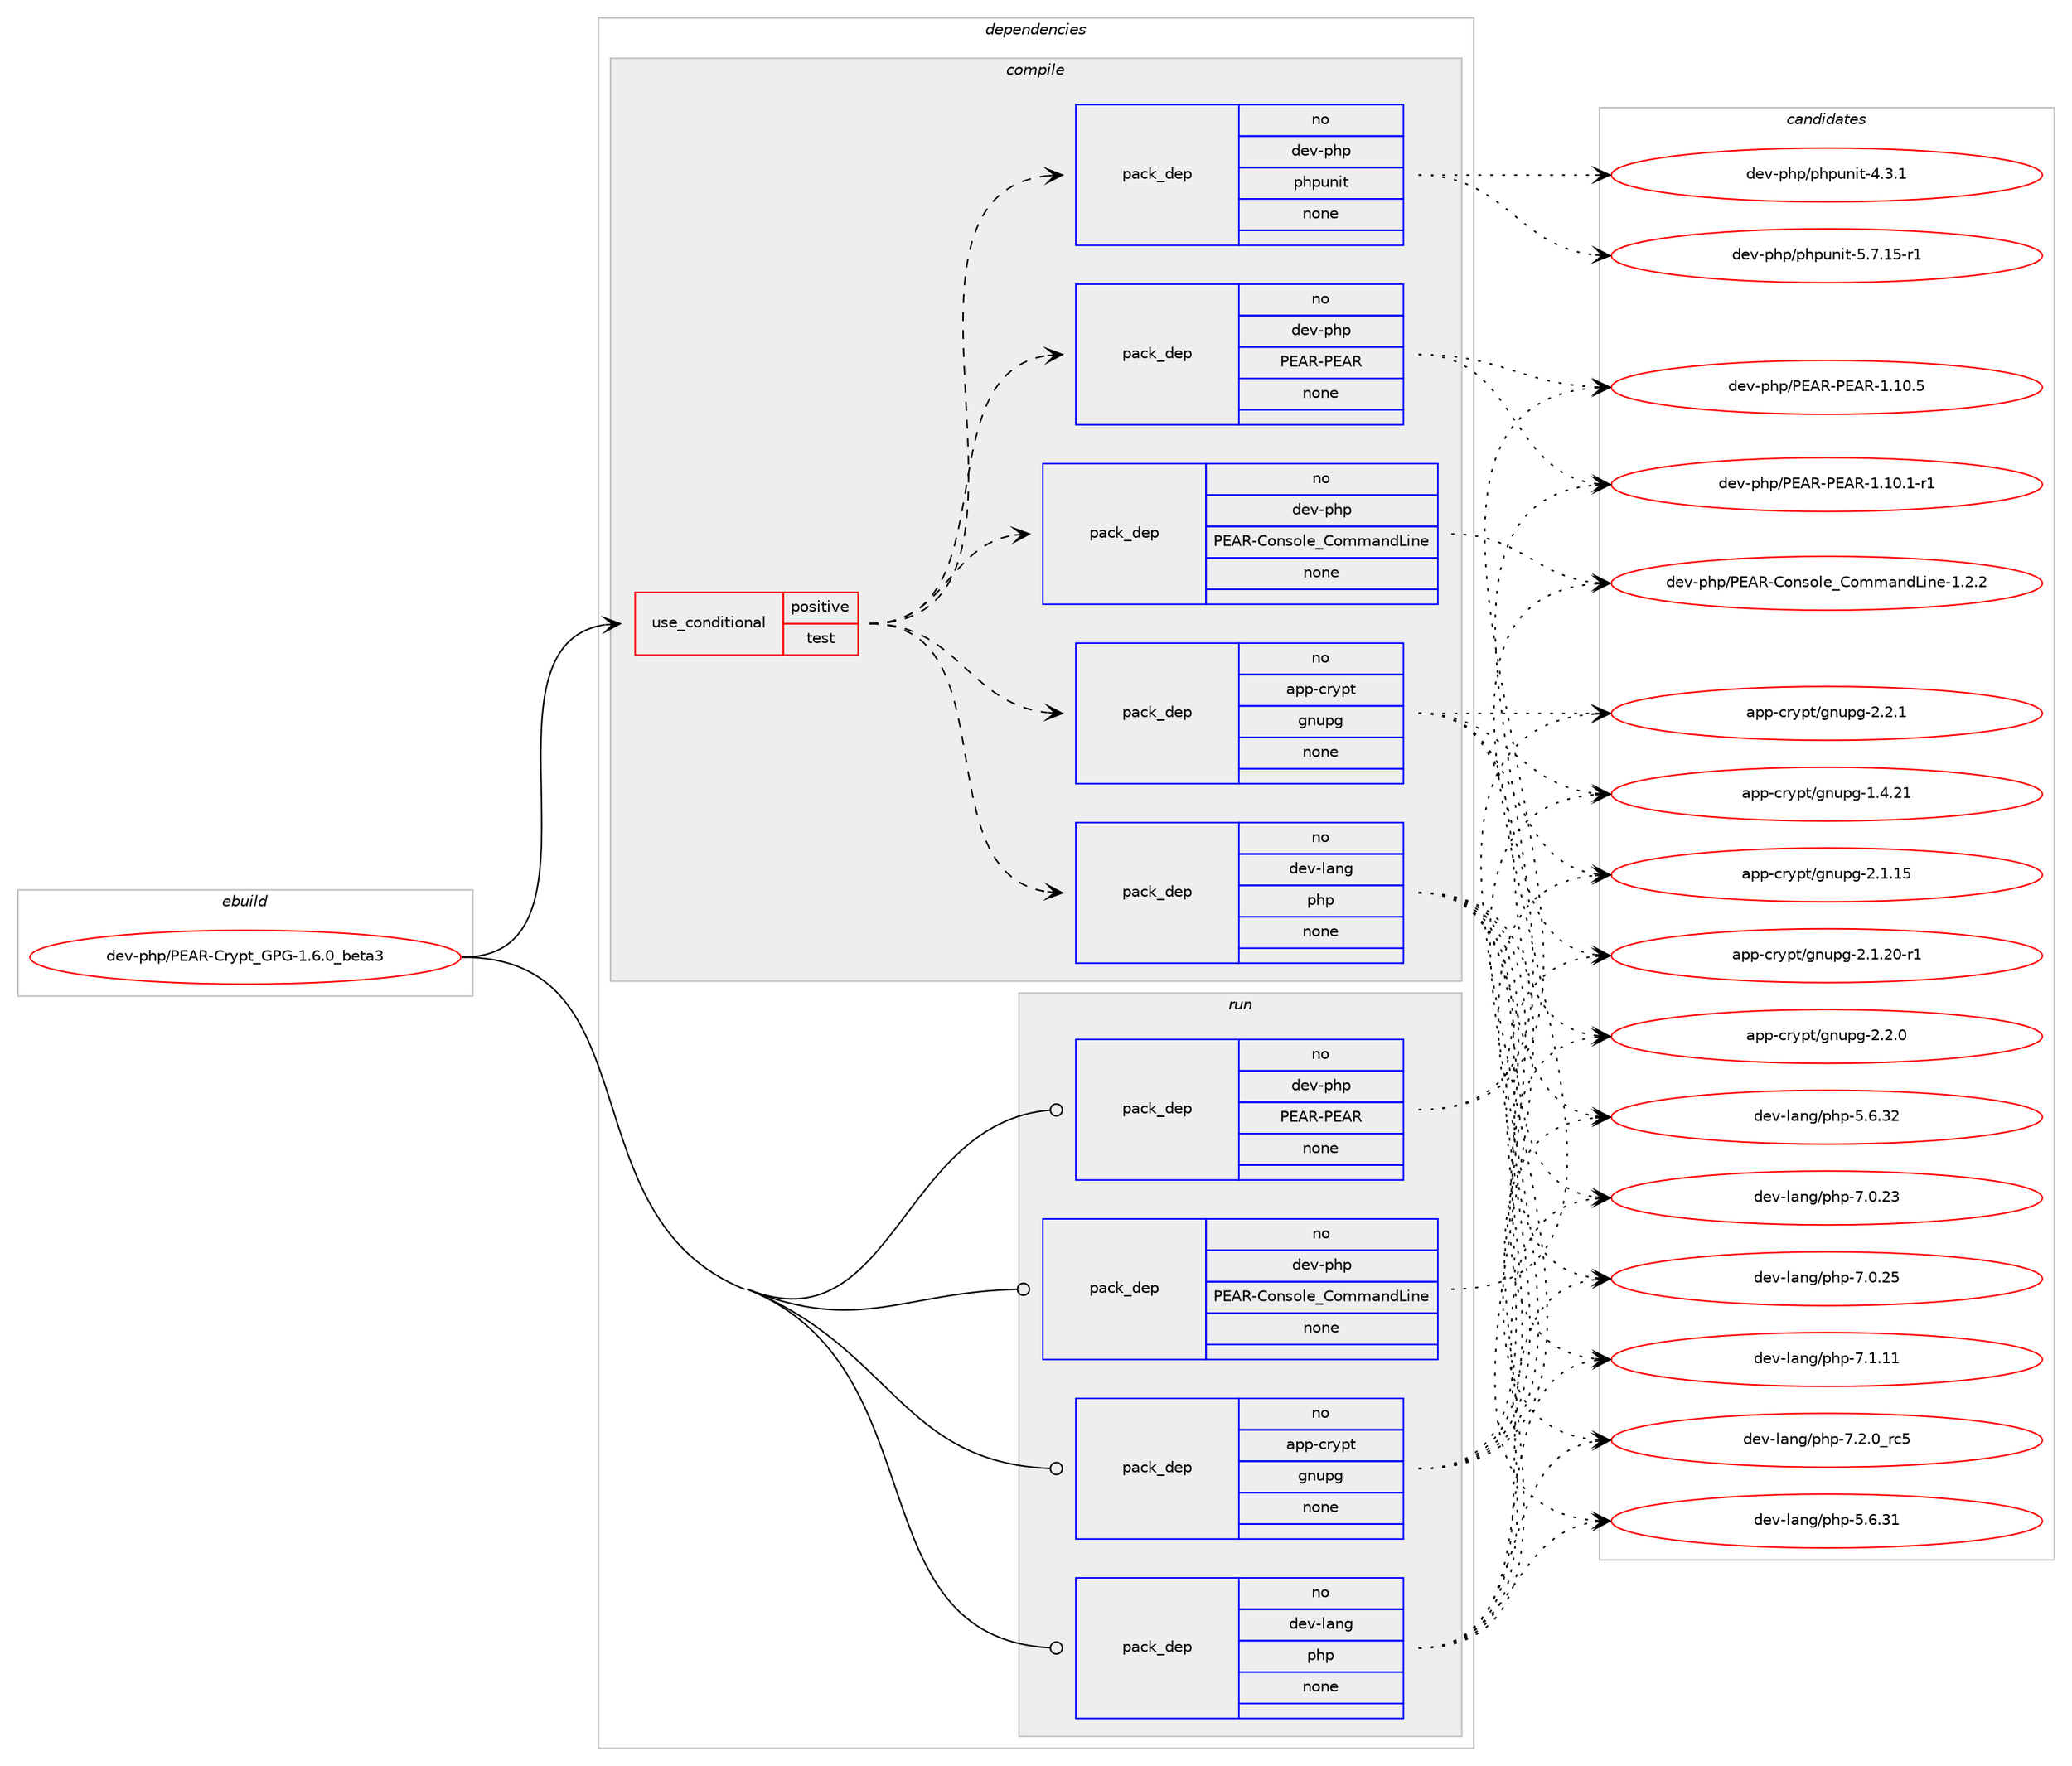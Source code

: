 digraph prolog {

# *************
# Graph options
# *************

newrank=true;
concentrate=true;
compound=true;
graph [rankdir=LR,fontname=Helvetica,fontsize=10,ranksep=1.5];#, ranksep=2.5, nodesep=0.2];
edge  [arrowhead=vee];
node  [fontname=Helvetica,fontsize=10];

# **********
# The ebuild
# **********

subgraph cluster_leftcol {
color=gray;
rank=same;
label=<<i>ebuild</i>>;
id [label="dev-php/PEAR-Crypt_GPG-1.6.0_beta3", color=red, width=4, href="../dev-php/PEAR-Crypt_GPG-1.6.0_beta3.svg"];
}

# ****************
# The dependencies
# ****************

subgraph cluster_midcol {
color=gray;
label=<<i>dependencies</i>>;
subgraph cluster_compile {
fillcolor="#eeeeee";
style=filled;
label=<<i>compile</i>>;
subgraph cond28338 {
dependency141825 [label=<<TABLE BORDER="0" CELLBORDER="1" CELLSPACING="0" CELLPADDING="4"><TR><TD ROWSPAN="3" CELLPADDING="10">use_conditional</TD></TR><TR><TD>positive</TD></TR><TR><TD>test</TD></TR></TABLE>>, shape=none, color=red];
subgraph pack109791 {
dependency141826 [label=<<TABLE BORDER="0" CELLBORDER="1" CELLSPACING="0" CELLPADDING="4" WIDTH="220"><TR><TD ROWSPAN="6" CELLPADDING="30">pack_dep</TD></TR><TR><TD WIDTH="110">no</TD></TR><TR><TD>app-crypt</TD></TR><TR><TD>gnupg</TD></TR><TR><TD>none</TD></TR><TR><TD></TD></TR></TABLE>>, shape=none, color=blue];
}
dependency141825:e -> dependency141826:w [weight=20,style="dashed",arrowhead="vee"];
subgraph pack109792 {
dependency141827 [label=<<TABLE BORDER="0" CELLBORDER="1" CELLSPACING="0" CELLPADDING="4" WIDTH="220"><TR><TD ROWSPAN="6" CELLPADDING="30">pack_dep</TD></TR><TR><TD WIDTH="110">no</TD></TR><TR><TD>dev-lang</TD></TR><TR><TD>php</TD></TR><TR><TD>none</TD></TR><TR><TD></TD></TR></TABLE>>, shape=none, color=blue];
}
dependency141825:e -> dependency141827:w [weight=20,style="dashed",arrowhead="vee"];
subgraph pack109793 {
dependency141828 [label=<<TABLE BORDER="0" CELLBORDER="1" CELLSPACING="0" CELLPADDING="4" WIDTH="220"><TR><TD ROWSPAN="6" CELLPADDING="30">pack_dep</TD></TR><TR><TD WIDTH="110">no</TD></TR><TR><TD>dev-php</TD></TR><TR><TD>PEAR-Console_CommandLine</TD></TR><TR><TD>none</TD></TR><TR><TD></TD></TR></TABLE>>, shape=none, color=blue];
}
dependency141825:e -> dependency141828:w [weight=20,style="dashed",arrowhead="vee"];
subgraph pack109794 {
dependency141829 [label=<<TABLE BORDER="0" CELLBORDER="1" CELLSPACING="0" CELLPADDING="4" WIDTH="220"><TR><TD ROWSPAN="6" CELLPADDING="30">pack_dep</TD></TR><TR><TD WIDTH="110">no</TD></TR><TR><TD>dev-php</TD></TR><TR><TD>PEAR-PEAR</TD></TR><TR><TD>none</TD></TR><TR><TD></TD></TR></TABLE>>, shape=none, color=blue];
}
dependency141825:e -> dependency141829:w [weight=20,style="dashed",arrowhead="vee"];
subgraph pack109795 {
dependency141830 [label=<<TABLE BORDER="0" CELLBORDER="1" CELLSPACING="0" CELLPADDING="4" WIDTH="220"><TR><TD ROWSPAN="6" CELLPADDING="30">pack_dep</TD></TR><TR><TD WIDTH="110">no</TD></TR><TR><TD>dev-php</TD></TR><TR><TD>phpunit</TD></TR><TR><TD>none</TD></TR><TR><TD></TD></TR></TABLE>>, shape=none, color=blue];
}
dependency141825:e -> dependency141830:w [weight=20,style="dashed",arrowhead="vee"];
}
id:e -> dependency141825:w [weight=20,style="solid",arrowhead="vee"];
}
subgraph cluster_compileandrun {
fillcolor="#eeeeee";
style=filled;
label=<<i>compile and run</i>>;
}
subgraph cluster_run {
fillcolor="#eeeeee";
style=filled;
label=<<i>run</i>>;
subgraph pack109796 {
dependency141831 [label=<<TABLE BORDER="0" CELLBORDER="1" CELLSPACING="0" CELLPADDING="4" WIDTH="220"><TR><TD ROWSPAN="6" CELLPADDING="30">pack_dep</TD></TR><TR><TD WIDTH="110">no</TD></TR><TR><TD>app-crypt</TD></TR><TR><TD>gnupg</TD></TR><TR><TD>none</TD></TR><TR><TD></TD></TR></TABLE>>, shape=none, color=blue];
}
id:e -> dependency141831:w [weight=20,style="solid",arrowhead="odot"];
subgraph pack109797 {
dependency141832 [label=<<TABLE BORDER="0" CELLBORDER="1" CELLSPACING="0" CELLPADDING="4" WIDTH="220"><TR><TD ROWSPAN="6" CELLPADDING="30">pack_dep</TD></TR><TR><TD WIDTH="110">no</TD></TR><TR><TD>dev-lang</TD></TR><TR><TD>php</TD></TR><TR><TD>none</TD></TR><TR><TD></TD></TR></TABLE>>, shape=none, color=blue];
}
id:e -> dependency141832:w [weight=20,style="solid",arrowhead="odot"];
subgraph pack109798 {
dependency141833 [label=<<TABLE BORDER="0" CELLBORDER="1" CELLSPACING="0" CELLPADDING="4" WIDTH="220"><TR><TD ROWSPAN="6" CELLPADDING="30">pack_dep</TD></TR><TR><TD WIDTH="110">no</TD></TR><TR><TD>dev-php</TD></TR><TR><TD>PEAR-Console_CommandLine</TD></TR><TR><TD>none</TD></TR><TR><TD></TD></TR></TABLE>>, shape=none, color=blue];
}
id:e -> dependency141833:w [weight=20,style="solid",arrowhead="odot"];
subgraph pack109799 {
dependency141834 [label=<<TABLE BORDER="0" CELLBORDER="1" CELLSPACING="0" CELLPADDING="4" WIDTH="220"><TR><TD ROWSPAN="6" CELLPADDING="30">pack_dep</TD></TR><TR><TD WIDTH="110">no</TD></TR><TR><TD>dev-php</TD></TR><TR><TD>PEAR-PEAR</TD></TR><TR><TD>none</TD></TR><TR><TD></TD></TR></TABLE>>, shape=none, color=blue];
}
id:e -> dependency141834:w [weight=20,style="solid",arrowhead="odot"];
}
}

# **************
# The candidates
# **************

subgraph cluster_choices {
rank=same;
color=gray;
label=<<i>candidates</i>>;

subgraph choice109791 {
color=black;
nodesep=1;
choice9711211245991141211121164710311011711210345494652465049 [label="app-crypt/gnupg-1.4.21", color=red, width=4,href="../app-crypt/gnupg-1.4.21.svg"];
choice9711211245991141211121164710311011711210345504649464953 [label="app-crypt/gnupg-2.1.15", color=red, width=4,href="../app-crypt/gnupg-2.1.15.svg"];
choice97112112459911412111211647103110117112103455046494650484511449 [label="app-crypt/gnupg-2.1.20-r1", color=red, width=4,href="../app-crypt/gnupg-2.1.20-r1.svg"];
choice97112112459911412111211647103110117112103455046504648 [label="app-crypt/gnupg-2.2.0", color=red, width=4,href="../app-crypt/gnupg-2.2.0.svg"];
choice97112112459911412111211647103110117112103455046504649 [label="app-crypt/gnupg-2.2.1", color=red, width=4,href="../app-crypt/gnupg-2.2.1.svg"];
dependency141826:e -> choice9711211245991141211121164710311011711210345494652465049:w [style=dotted,weight="100"];
dependency141826:e -> choice9711211245991141211121164710311011711210345504649464953:w [style=dotted,weight="100"];
dependency141826:e -> choice97112112459911412111211647103110117112103455046494650484511449:w [style=dotted,weight="100"];
dependency141826:e -> choice97112112459911412111211647103110117112103455046504648:w [style=dotted,weight="100"];
dependency141826:e -> choice97112112459911412111211647103110117112103455046504649:w [style=dotted,weight="100"];
}
subgraph choice109792 {
color=black;
nodesep=1;
choice10010111845108971101034711210411245534654465149 [label="dev-lang/php-5.6.31", color=red, width=4,href="../dev-lang/php-5.6.31.svg"];
choice10010111845108971101034711210411245534654465150 [label="dev-lang/php-5.6.32", color=red, width=4,href="../dev-lang/php-5.6.32.svg"];
choice10010111845108971101034711210411245554648465051 [label="dev-lang/php-7.0.23", color=red, width=4,href="../dev-lang/php-7.0.23.svg"];
choice10010111845108971101034711210411245554648465053 [label="dev-lang/php-7.0.25", color=red, width=4,href="../dev-lang/php-7.0.25.svg"];
choice10010111845108971101034711210411245554649464949 [label="dev-lang/php-7.1.11", color=red, width=4,href="../dev-lang/php-7.1.11.svg"];
choice100101118451089711010347112104112455546504648951149953 [label="dev-lang/php-7.2.0_rc5", color=red, width=4,href="../dev-lang/php-7.2.0_rc5.svg"];
dependency141827:e -> choice10010111845108971101034711210411245534654465149:w [style=dotted,weight="100"];
dependency141827:e -> choice10010111845108971101034711210411245534654465150:w [style=dotted,weight="100"];
dependency141827:e -> choice10010111845108971101034711210411245554648465051:w [style=dotted,weight="100"];
dependency141827:e -> choice10010111845108971101034711210411245554648465053:w [style=dotted,weight="100"];
dependency141827:e -> choice10010111845108971101034711210411245554649464949:w [style=dotted,weight="100"];
dependency141827:e -> choice100101118451089711010347112104112455546504648951149953:w [style=dotted,weight="100"];
}
subgraph choice109793 {
color=black;
nodesep=1;
choice100101118451121041124780696582456711111011511110810195671111091099711010076105110101454946504650 [label="dev-php/PEAR-Console_CommandLine-1.2.2", color=red, width=4,href="../dev-php/PEAR-Console_CommandLine-1.2.2.svg"];
dependency141828:e -> choice100101118451121041124780696582456711111011511110810195671111091099711010076105110101454946504650:w [style=dotted,weight="100"];
}
subgraph choice109794 {
color=black;
nodesep=1;
choice1001011184511210411247806965824580696582454946494846494511449 [label="dev-php/PEAR-PEAR-1.10.1-r1", color=red, width=4,href="../dev-php/PEAR-PEAR-1.10.1-r1.svg"];
choice100101118451121041124780696582458069658245494649484653 [label="dev-php/PEAR-PEAR-1.10.5", color=red, width=4,href="../dev-php/PEAR-PEAR-1.10.5.svg"];
dependency141829:e -> choice1001011184511210411247806965824580696582454946494846494511449:w [style=dotted,weight="100"];
dependency141829:e -> choice100101118451121041124780696582458069658245494649484653:w [style=dotted,weight="100"];
}
subgraph choice109795 {
color=black;
nodesep=1;
choice1001011184511210411247112104112117110105116455246514649 [label="dev-php/phpunit-4.3.1", color=red, width=4,href="../dev-php/phpunit-4.3.1.svg"];
choice1001011184511210411247112104112117110105116455346554649534511449 [label="dev-php/phpunit-5.7.15-r1", color=red, width=4,href="../dev-php/phpunit-5.7.15-r1.svg"];
dependency141830:e -> choice1001011184511210411247112104112117110105116455246514649:w [style=dotted,weight="100"];
dependency141830:e -> choice1001011184511210411247112104112117110105116455346554649534511449:w [style=dotted,weight="100"];
}
subgraph choice109796 {
color=black;
nodesep=1;
choice9711211245991141211121164710311011711210345494652465049 [label="app-crypt/gnupg-1.4.21", color=red, width=4,href="../app-crypt/gnupg-1.4.21.svg"];
choice9711211245991141211121164710311011711210345504649464953 [label="app-crypt/gnupg-2.1.15", color=red, width=4,href="../app-crypt/gnupg-2.1.15.svg"];
choice97112112459911412111211647103110117112103455046494650484511449 [label="app-crypt/gnupg-2.1.20-r1", color=red, width=4,href="../app-crypt/gnupg-2.1.20-r1.svg"];
choice97112112459911412111211647103110117112103455046504648 [label="app-crypt/gnupg-2.2.0", color=red, width=4,href="../app-crypt/gnupg-2.2.0.svg"];
choice97112112459911412111211647103110117112103455046504649 [label="app-crypt/gnupg-2.2.1", color=red, width=4,href="../app-crypt/gnupg-2.2.1.svg"];
dependency141831:e -> choice9711211245991141211121164710311011711210345494652465049:w [style=dotted,weight="100"];
dependency141831:e -> choice9711211245991141211121164710311011711210345504649464953:w [style=dotted,weight="100"];
dependency141831:e -> choice97112112459911412111211647103110117112103455046494650484511449:w [style=dotted,weight="100"];
dependency141831:e -> choice97112112459911412111211647103110117112103455046504648:w [style=dotted,weight="100"];
dependency141831:e -> choice97112112459911412111211647103110117112103455046504649:w [style=dotted,weight="100"];
}
subgraph choice109797 {
color=black;
nodesep=1;
choice10010111845108971101034711210411245534654465149 [label="dev-lang/php-5.6.31", color=red, width=4,href="../dev-lang/php-5.6.31.svg"];
choice10010111845108971101034711210411245534654465150 [label="dev-lang/php-5.6.32", color=red, width=4,href="../dev-lang/php-5.6.32.svg"];
choice10010111845108971101034711210411245554648465051 [label="dev-lang/php-7.0.23", color=red, width=4,href="../dev-lang/php-7.0.23.svg"];
choice10010111845108971101034711210411245554648465053 [label="dev-lang/php-7.0.25", color=red, width=4,href="../dev-lang/php-7.0.25.svg"];
choice10010111845108971101034711210411245554649464949 [label="dev-lang/php-7.1.11", color=red, width=4,href="../dev-lang/php-7.1.11.svg"];
choice100101118451089711010347112104112455546504648951149953 [label="dev-lang/php-7.2.0_rc5", color=red, width=4,href="../dev-lang/php-7.2.0_rc5.svg"];
dependency141832:e -> choice10010111845108971101034711210411245534654465149:w [style=dotted,weight="100"];
dependency141832:e -> choice10010111845108971101034711210411245534654465150:w [style=dotted,weight="100"];
dependency141832:e -> choice10010111845108971101034711210411245554648465051:w [style=dotted,weight="100"];
dependency141832:e -> choice10010111845108971101034711210411245554648465053:w [style=dotted,weight="100"];
dependency141832:e -> choice10010111845108971101034711210411245554649464949:w [style=dotted,weight="100"];
dependency141832:e -> choice100101118451089711010347112104112455546504648951149953:w [style=dotted,weight="100"];
}
subgraph choice109798 {
color=black;
nodesep=1;
choice100101118451121041124780696582456711111011511110810195671111091099711010076105110101454946504650 [label="dev-php/PEAR-Console_CommandLine-1.2.2", color=red, width=4,href="../dev-php/PEAR-Console_CommandLine-1.2.2.svg"];
dependency141833:e -> choice100101118451121041124780696582456711111011511110810195671111091099711010076105110101454946504650:w [style=dotted,weight="100"];
}
subgraph choice109799 {
color=black;
nodesep=1;
choice1001011184511210411247806965824580696582454946494846494511449 [label="dev-php/PEAR-PEAR-1.10.1-r1", color=red, width=4,href="../dev-php/PEAR-PEAR-1.10.1-r1.svg"];
choice100101118451121041124780696582458069658245494649484653 [label="dev-php/PEAR-PEAR-1.10.5", color=red, width=4,href="../dev-php/PEAR-PEAR-1.10.5.svg"];
dependency141834:e -> choice1001011184511210411247806965824580696582454946494846494511449:w [style=dotted,weight="100"];
dependency141834:e -> choice100101118451121041124780696582458069658245494649484653:w [style=dotted,weight="100"];
}
}

}
